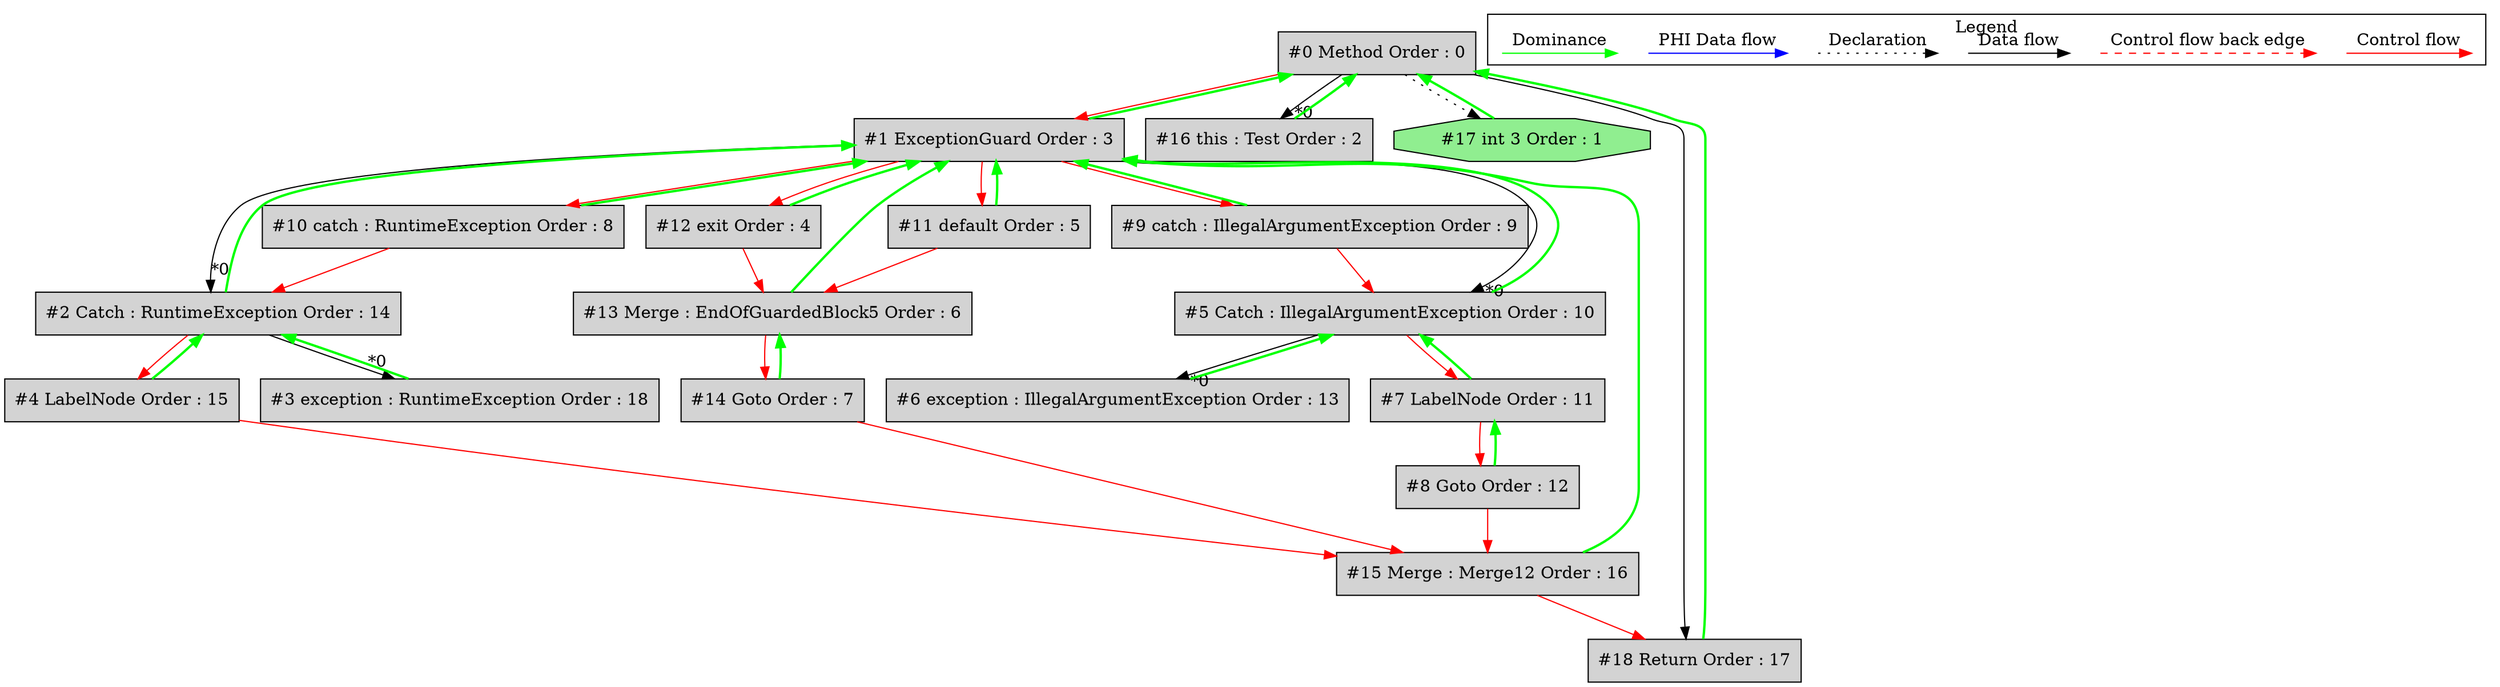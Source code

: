 digraph debugoutput {
 ordering="in";
 node0[label="#0 Method Order : 0",shape=box, fillcolor=lightgrey, style=filled];
 node1[label="#1 ExceptionGuard Order : 3",shape=box, fillcolor=lightgrey, style=filled];
 node1 -> node0[dir="forward" color="green" penwidth="2"];
 node0 -> node1[labeldistance=2, color=red, fontcolor=red];
 node2[label="#2 Catch : RuntimeException Order : 14",shape=box, fillcolor=lightgrey, style=filled];
 node2 -> node1[dir="forward" color="green" penwidth="2"];
 node1 -> node2[headlabel="*0", labeldistance=2];
 node10 -> node2[labeldistance=2, color=red, fontcolor=red];
 node3[label="#3 exception : RuntimeException Order : 18",shape=box, fillcolor=lightgrey, style=filled];
 node3 -> node2[dir="forward" color="green" penwidth="2"];
 node2 -> node3[headlabel="*0", labeldistance=2];
 node4[label="#4 LabelNode Order : 15",shape=box, fillcolor=lightgrey, style=filled];
 node4 -> node2[dir="forward" color="green" penwidth="2"];
 node2 -> node4[labeldistance=2, color=red, fontcolor=red];
 node5[label="#5 Catch : IllegalArgumentException Order : 10",shape=box, fillcolor=lightgrey, style=filled];
 node5 -> node1[dir="forward" color="green" penwidth="2"];
 node1 -> node5[headlabel="*0", labeldistance=2];
 node9 -> node5[labeldistance=2, color=red, fontcolor=red];
 node6[label="#6 exception : IllegalArgumentException Order : 13",shape=box, fillcolor=lightgrey, style=filled];
 node6 -> node5[dir="forward" color="green" penwidth="2"];
 node5 -> node6[headlabel="*0", labeldistance=2];
 node7[label="#7 LabelNode Order : 11",shape=box, fillcolor=lightgrey, style=filled];
 node7 -> node5[dir="forward" color="green" penwidth="2"];
 node5 -> node7[labeldistance=2, color=red, fontcolor=red];
 node8[label="#8 Goto Order : 12",shape=box, fillcolor=lightgrey, style=filled];
 node8 -> node7[dir="forward" color="green" penwidth="2"];
 node7 -> node8[labeldistance=2, color=red, fontcolor=red];
 node9[label="#9 catch : IllegalArgumentException Order : 9",shape=box, fillcolor=lightgrey, style=filled];
 node9 -> node1[dir="forward" color="green" penwidth="2"];
 node1 -> node9[labeldistance=2, color=red, fontcolor=red];
 node10[label="#10 catch : RuntimeException Order : 8",shape=box, fillcolor=lightgrey, style=filled];
 node10 -> node1[dir="forward" color="green" penwidth="2"];
 node1 -> node10[labeldistance=2, color=red, fontcolor=red];
 node11[label="#11 default Order : 5",shape=box, fillcolor=lightgrey, style=filled];
 node11 -> node1[dir="forward" color="green" penwidth="2"];
 node1 -> node11[labeldistance=2, color=red, fontcolor=red];
 node12[label="#12 exit Order : 4",shape=box, fillcolor=lightgrey, style=filled];
 node12 -> node1[dir="forward" color="green" penwidth="2"];
 node1 -> node12[labeldistance=2, color=red, fontcolor=red];
 node13[label="#13 Merge : EndOfGuardedBlock5 Order : 6",shape=box, fillcolor=lightgrey, style=filled];
 node13 -> node1[dir="forward" color="green" penwidth="2"];
 node11 -> node13[labeldistance=2, color=red, fontcolor=red];
 node12 -> node13[labeldistance=2, color=red, fontcolor=red];
 node14[label="#14 Goto Order : 7",shape=box, fillcolor=lightgrey, style=filled];
 node14 -> node13[dir="forward" color="green" penwidth="2"];
 node13 -> node14[labeldistance=2, color=red, fontcolor=red];
 node15[label="#15 Merge : Merge12 Order : 16",shape=box, fillcolor=lightgrey, style=filled];
 node15 -> node1[dir="forward" color="green" penwidth="2"];
 node14 -> node15[labeldistance=2, color=red, fontcolor=red];
 node8 -> node15[labeldistance=2, color=red, fontcolor=red];
 node4 -> node15[labeldistance=2, color=red, fontcolor=red];
 node16[label="#16 this : Test Order : 2",shape=box, fillcolor=lightgrey, style=filled];
 node16 -> node0[dir="forward" color="green" penwidth="2"];
 node0 -> node16[headlabel="*0", labeldistance=2];
 node17[label="#17 int 3 Order : 1",shape=octagon, fillcolor=lightgreen, style=filled];
 node17 -> node0[dir="forward" color="green" penwidth="2"];
 node0 -> node17[style=dotted];
 node18[label="#18 Return Order : 17",shape=box, fillcolor=lightgrey, style=filled];
 node18 -> node0[dir="forward" color="green" penwidth="2"];
 node15 -> node18[labeldistance=2, color=red, fontcolor=red];
 node0 -> node18;
 subgraph cluster_000 {
  label = "Legend";
  node [shape=point]
  {
   rank=same;
   c0 [style = invis];
   c1 [style = invis];
   c2 [style = invis];
   c3 [style = invis];
   d0 [style = invis];
   d1 [style = invis];
   d2 [style = invis];
   d3 [style = invis];
   d4 [style = invis];
   d5 [style = invis];
   d6 [style = invis];
   d7 [style = invis];
  }
  c0 -> c1 [label="Control flow", style=solid, color=red]
  c2 -> c3 [label="Control flow back edge", style=dashed, color=red]
  d0 -> d1 [label="Data flow"]
  d2 -> d3 [label="Declaration", style=dotted]
  d4 -> d5 [label="PHI Data flow", color=blue]
  d6 -> d7 [label="Dominance", color=green]
 }

}
